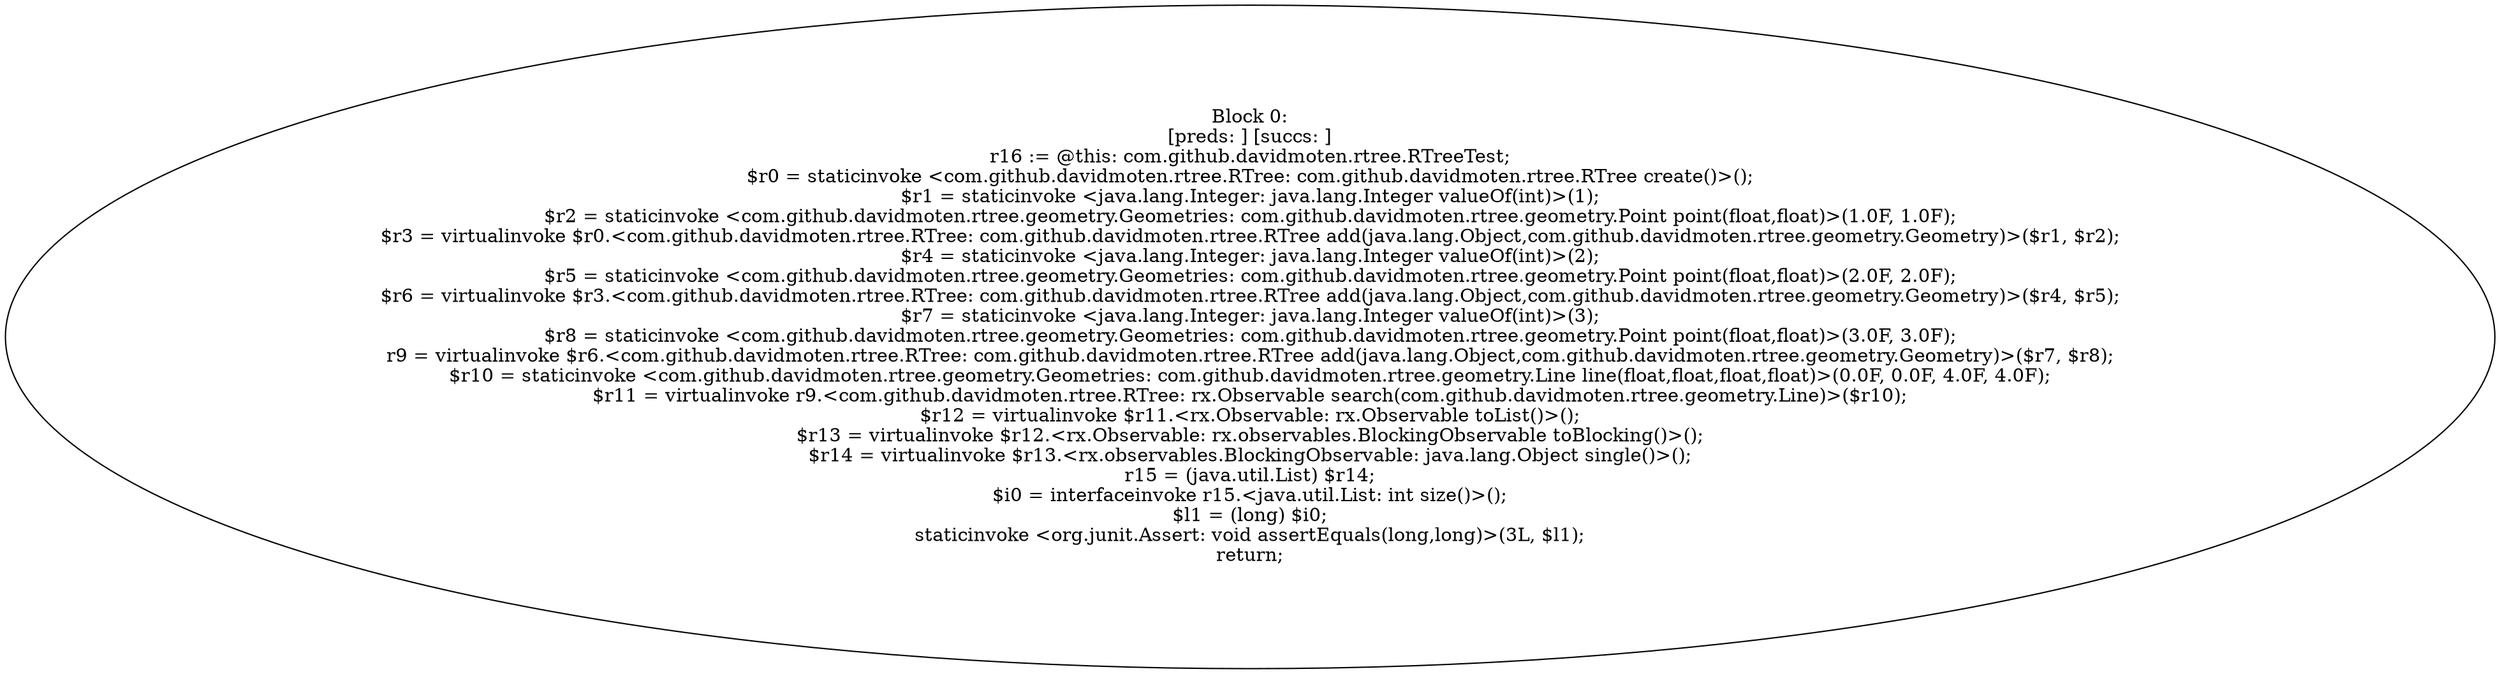 digraph "unitGraph" {
    "Block 0:
[preds: ] [succs: ]
r16 := @this: com.github.davidmoten.rtree.RTreeTest;
$r0 = staticinvoke <com.github.davidmoten.rtree.RTree: com.github.davidmoten.rtree.RTree create()>();
$r1 = staticinvoke <java.lang.Integer: java.lang.Integer valueOf(int)>(1);
$r2 = staticinvoke <com.github.davidmoten.rtree.geometry.Geometries: com.github.davidmoten.rtree.geometry.Point point(float,float)>(1.0F, 1.0F);
$r3 = virtualinvoke $r0.<com.github.davidmoten.rtree.RTree: com.github.davidmoten.rtree.RTree add(java.lang.Object,com.github.davidmoten.rtree.geometry.Geometry)>($r1, $r2);
$r4 = staticinvoke <java.lang.Integer: java.lang.Integer valueOf(int)>(2);
$r5 = staticinvoke <com.github.davidmoten.rtree.geometry.Geometries: com.github.davidmoten.rtree.geometry.Point point(float,float)>(2.0F, 2.0F);
$r6 = virtualinvoke $r3.<com.github.davidmoten.rtree.RTree: com.github.davidmoten.rtree.RTree add(java.lang.Object,com.github.davidmoten.rtree.geometry.Geometry)>($r4, $r5);
$r7 = staticinvoke <java.lang.Integer: java.lang.Integer valueOf(int)>(3);
$r8 = staticinvoke <com.github.davidmoten.rtree.geometry.Geometries: com.github.davidmoten.rtree.geometry.Point point(float,float)>(3.0F, 3.0F);
r9 = virtualinvoke $r6.<com.github.davidmoten.rtree.RTree: com.github.davidmoten.rtree.RTree add(java.lang.Object,com.github.davidmoten.rtree.geometry.Geometry)>($r7, $r8);
$r10 = staticinvoke <com.github.davidmoten.rtree.geometry.Geometries: com.github.davidmoten.rtree.geometry.Line line(float,float,float,float)>(0.0F, 0.0F, 4.0F, 4.0F);
$r11 = virtualinvoke r9.<com.github.davidmoten.rtree.RTree: rx.Observable search(com.github.davidmoten.rtree.geometry.Line)>($r10);
$r12 = virtualinvoke $r11.<rx.Observable: rx.Observable toList()>();
$r13 = virtualinvoke $r12.<rx.Observable: rx.observables.BlockingObservable toBlocking()>();
$r14 = virtualinvoke $r13.<rx.observables.BlockingObservable: java.lang.Object single()>();
r15 = (java.util.List) $r14;
$i0 = interfaceinvoke r15.<java.util.List: int size()>();
$l1 = (long) $i0;
staticinvoke <org.junit.Assert: void assertEquals(long,long)>(3L, $l1);
return;
"
}
